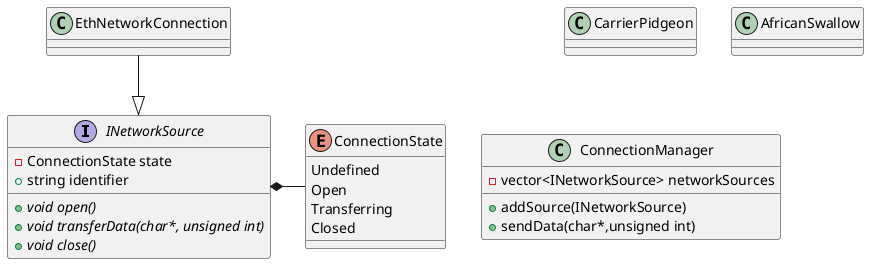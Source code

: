 @startuml

interface INetworkSource{
- ConnectionState state
+ string identifier
+ {abstract} void open()
+ {abstract} void transferData(char*, unsigned int)
+ {abstract} void close()
}

enum ConnectionState{
    Undefined
    Open
    Transferring
    Closed
}

class EthNetworkConnection
{
}

class CarrierPidgeon
{

}

class AfricanSwallow

INetworkSource *- ConnectionState 

EthNetworkConnection --|> INetworkSource 

class ConnectionManager{
    - vector<INetworkSource> networkSources
    + addSource(INetworkSource)
    + sendData(char*,unsigned int)
}

@enduml
